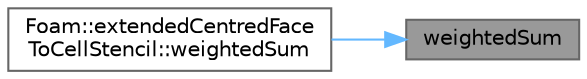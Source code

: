 digraph "weightedSum"
{
 // LATEX_PDF_SIZE
  bgcolor="transparent";
  edge [fontname=Helvetica,fontsize=10,labelfontname=Helvetica,labelfontsize=10];
  node [fontname=Helvetica,fontsize=10,shape=box,height=0.2,width=0.4];
  rankdir="RL";
  Node1 [id="Node000001",label="weightedSum",height=0.2,width=0.4,color="gray40", fillcolor="grey60", style="filled", fontcolor="black",tooltip=" "];
  Node1 -> Node2 [id="edge1_Node000001_Node000002",dir="back",color="steelblue1",style="solid",tooltip=" "];
  Node2 [id="Node000002",label="Foam::extendedCentredFace\lToCellStencil::weightedSum",height=0.2,width=0.4,color="grey40", fillcolor="white", style="filled",URL="$classFoam_1_1extendedCentredFaceToCellStencil.html#aa557e495a4897d04716fca1b37399700",tooltip=" "];
}
